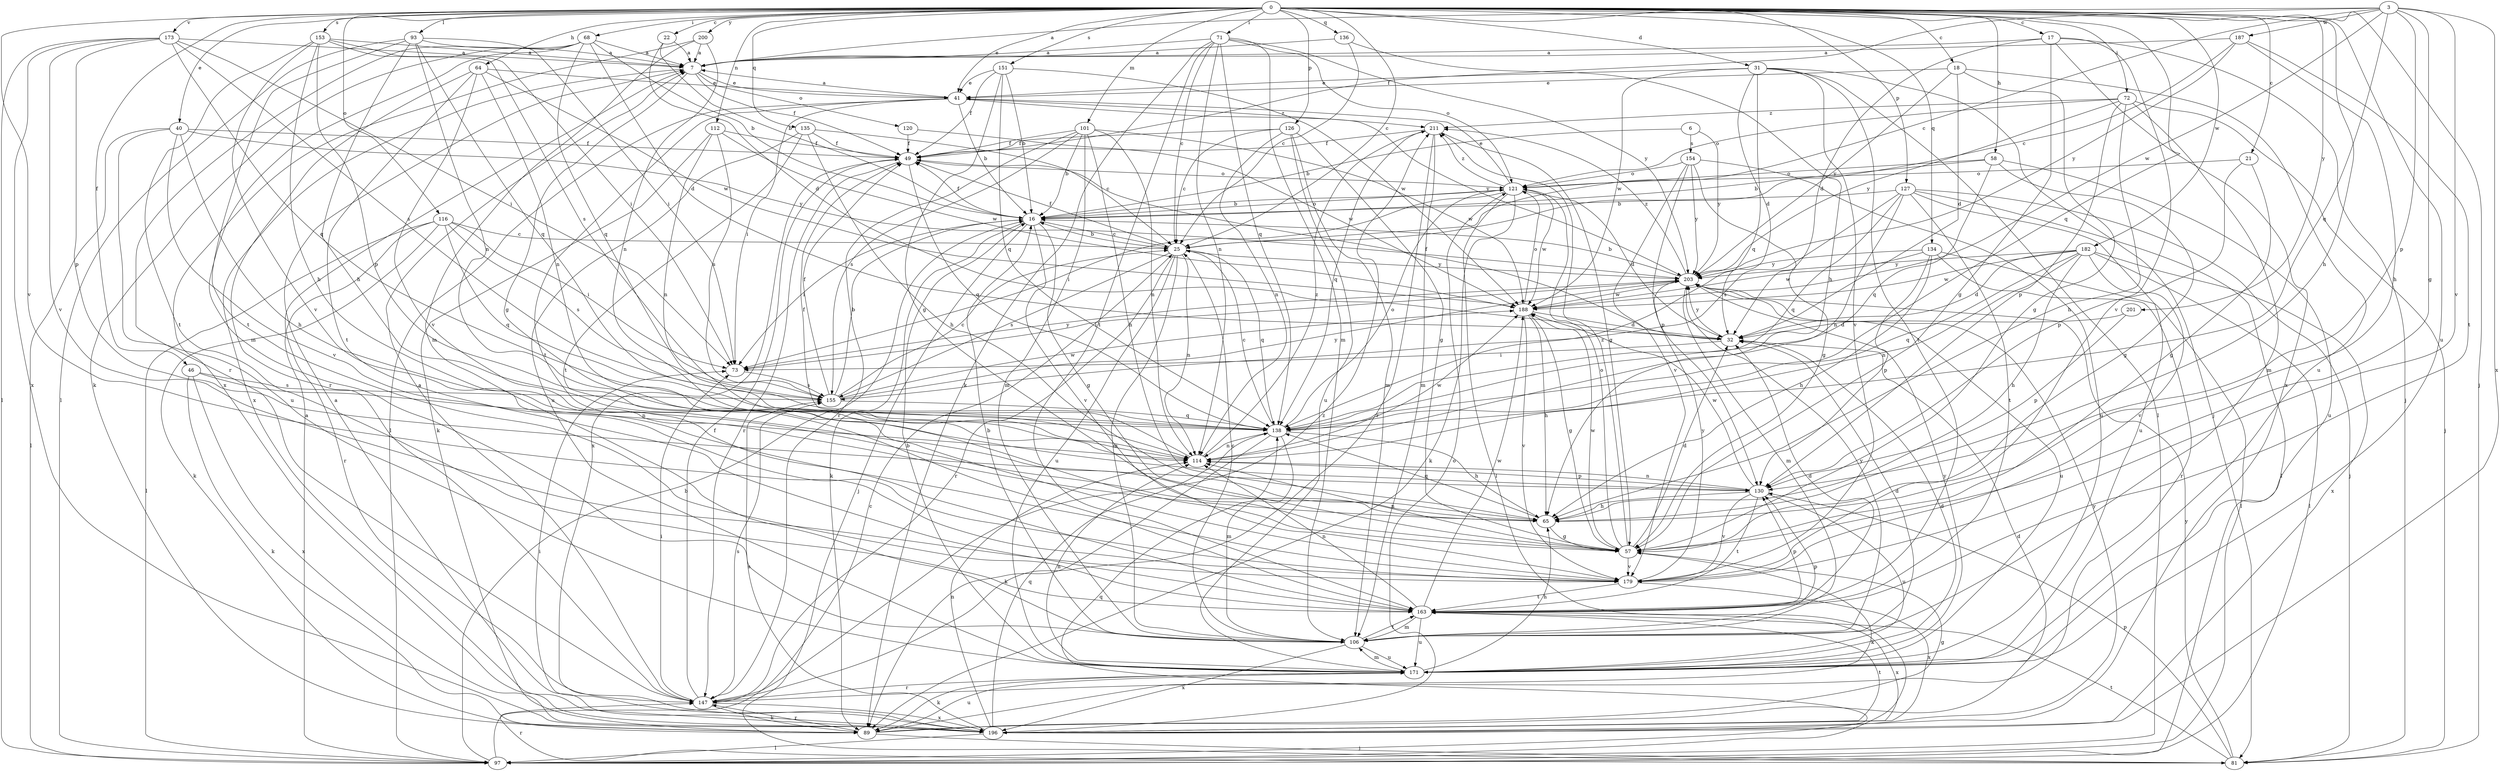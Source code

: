 strict digraph  {
0;
3;
6;
7;
16;
17;
18;
21;
22;
25;
31;
32;
40;
41;
46;
49;
57;
58;
64;
65;
68;
71;
72;
73;
81;
89;
93;
97;
101;
106;
112;
114;
116;
120;
121;
126;
127;
130;
134;
135;
136;
138;
147;
151;
153;
154;
155;
163;
171;
173;
179;
182;
187;
188;
196;
200;
201;
203;
211;
0 -> 17  [label=c];
0 -> 18  [label=c];
0 -> 21  [label=c];
0 -> 22  [label=c];
0 -> 25  [label=c];
0 -> 31  [label=d];
0 -> 40  [label=e];
0 -> 41  [label=e];
0 -> 46  [label=f];
0 -> 58  [label=h];
0 -> 64  [label=h];
0 -> 65  [label=h];
0 -> 68  [label=i];
0 -> 71  [label=i];
0 -> 72  [label=i];
0 -> 81  [label=j];
0 -> 93  [label=l];
0 -> 101  [label=m];
0 -> 112  [label=n];
0 -> 116  [label=o];
0 -> 126  [label=p];
0 -> 127  [label=p];
0 -> 134  [label=q];
0 -> 135  [label=q];
0 -> 136  [label=q];
0 -> 138  [label=q];
0 -> 151  [label=s];
0 -> 153  [label=s];
0 -> 171  [label=u];
0 -> 173  [label=v];
0 -> 179  [label=v];
0 -> 182  [label=w];
0 -> 200  [label=y];
0 -> 201  [label=y];
3 -> 7  [label=a];
3 -> 25  [label=c];
3 -> 49  [label=f];
3 -> 57  [label=g];
3 -> 130  [label=p];
3 -> 138  [label=q];
3 -> 179  [label=v];
3 -> 187  [label=w];
3 -> 188  [label=w];
3 -> 196  [label=x];
6 -> 16  [label=b];
6 -> 154  [label=s];
6 -> 203  [label=y];
7 -> 41  [label=e];
7 -> 49  [label=f];
7 -> 57  [label=g];
7 -> 120  [label=o];
7 -> 196  [label=x];
16 -> 25  [label=c];
16 -> 49  [label=f];
16 -> 57  [label=g];
16 -> 73  [label=i];
16 -> 81  [label=j];
16 -> 89  [label=k];
16 -> 121  [label=o];
16 -> 179  [label=v];
17 -> 7  [label=a];
17 -> 32  [label=d];
17 -> 57  [label=g];
17 -> 81  [label=j];
17 -> 179  [label=v];
17 -> 196  [label=x];
18 -> 32  [label=d];
18 -> 41  [label=e];
18 -> 57  [label=g];
18 -> 171  [label=u];
18 -> 203  [label=y];
21 -> 57  [label=g];
21 -> 121  [label=o];
21 -> 130  [label=p];
22 -> 7  [label=a];
22 -> 16  [label=b];
22 -> 32  [label=d];
25 -> 16  [label=b];
25 -> 49  [label=f];
25 -> 106  [label=m];
25 -> 114  [label=n];
25 -> 138  [label=q];
25 -> 147  [label=r];
25 -> 155  [label=s];
25 -> 171  [label=u];
25 -> 203  [label=y];
31 -> 32  [label=d];
31 -> 41  [label=e];
31 -> 81  [label=j];
31 -> 97  [label=l];
31 -> 138  [label=q];
31 -> 163  [label=t];
31 -> 179  [label=v];
31 -> 188  [label=w];
32 -> 49  [label=f];
32 -> 73  [label=i];
32 -> 203  [label=y];
40 -> 49  [label=f];
40 -> 65  [label=h];
40 -> 97  [label=l];
40 -> 171  [label=u];
40 -> 179  [label=v];
40 -> 203  [label=y];
41 -> 7  [label=a];
41 -> 16  [label=b];
41 -> 73  [label=i];
41 -> 97  [label=l];
41 -> 163  [label=t];
41 -> 203  [label=y];
41 -> 211  [label=z];
46 -> 89  [label=k];
46 -> 114  [label=n];
46 -> 155  [label=s];
46 -> 196  [label=x];
49 -> 121  [label=o];
49 -> 138  [label=q];
49 -> 147  [label=r];
49 -> 196  [label=x];
57 -> 32  [label=d];
57 -> 89  [label=k];
57 -> 114  [label=n];
57 -> 121  [label=o];
57 -> 179  [label=v];
57 -> 188  [label=w];
57 -> 211  [label=z];
58 -> 16  [label=b];
58 -> 57  [label=g];
58 -> 121  [label=o];
58 -> 138  [label=q];
58 -> 171  [label=u];
64 -> 41  [label=e];
64 -> 114  [label=n];
64 -> 147  [label=r];
64 -> 163  [label=t];
64 -> 179  [label=v];
64 -> 188  [label=w];
65 -> 57  [label=g];
65 -> 138  [label=q];
68 -> 7  [label=a];
68 -> 16  [label=b];
68 -> 32  [label=d];
68 -> 89  [label=k];
68 -> 106  [label=m];
68 -> 138  [label=q];
68 -> 147  [label=r];
71 -> 7  [label=a];
71 -> 25  [label=c];
71 -> 89  [label=k];
71 -> 106  [label=m];
71 -> 114  [label=n];
71 -> 121  [label=o];
71 -> 138  [label=q];
71 -> 163  [label=t];
71 -> 203  [label=y];
72 -> 65  [label=h];
72 -> 81  [label=j];
72 -> 106  [label=m];
72 -> 121  [label=o];
72 -> 130  [label=p];
72 -> 203  [label=y];
72 -> 211  [label=z];
73 -> 155  [label=s];
73 -> 203  [label=y];
81 -> 130  [label=p];
81 -> 147  [label=r];
81 -> 163  [label=t];
81 -> 203  [label=y];
89 -> 32  [label=d];
89 -> 57  [label=g];
89 -> 81  [label=j];
89 -> 147  [label=r];
89 -> 171  [label=u];
93 -> 7  [label=a];
93 -> 65  [label=h];
93 -> 73  [label=i];
93 -> 97  [label=l];
93 -> 114  [label=n];
93 -> 138  [label=q];
93 -> 163  [label=t];
97 -> 7  [label=a];
97 -> 16  [label=b];
97 -> 25  [label=c];
97 -> 138  [label=q];
101 -> 16  [label=b];
101 -> 49  [label=f];
101 -> 65  [label=h];
101 -> 106  [label=m];
101 -> 114  [label=n];
101 -> 147  [label=r];
101 -> 155  [label=s];
101 -> 188  [label=w];
106 -> 16  [label=b];
106 -> 25  [label=c];
106 -> 32  [label=d];
106 -> 130  [label=p];
106 -> 163  [label=t];
106 -> 171  [label=u];
106 -> 196  [label=x];
106 -> 203  [label=y];
112 -> 49  [label=f];
112 -> 89  [label=k];
112 -> 114  [label=n];
112 -> 155  [label=s];
112 -> 188  [label=w];
114 -> 49  [label=f];
114 -> 130  [label=p];
114 -> 188  [label=w];
114 -> 211  [label=z];
116 -> 25  [label=c];
116 -> 73  [label=i];
116 -> 89  [label=k];
116 -> 97  [label=l];
116 -> 138  [label=q];
116 -> 147  [label=r];
116 -> 155  [label=s];
120 -> 49  [label=f];
120 -> 188  [label=w];
121 -> 16  [label=b];
121 -> 32  [label=d];
121 -> 41  [label=e];
121 -> 73  [label=i];
121 -> 89  [label=k];
121 -> 97  [label=l];
121 -> 188  [label=w];
121 -> 211  [label=z];
126 -> 25  [label=c];
126 -> 49  [label=f];
126 -> 57  [label=g];
126 -> 106  [label=m];
126 -> 114  [label=n];
126 -> 171  [label=u];
127 -> 16  [label=b];
127 -> 81  [label=j];
127 -> 97  [label=l];
127 -> 114  [label=n];
127 -> 138  [label=q];
127 -> 155  [label=s];
127 -> 163  [label=t];
127 -> 171  [label=u];
130 -> 65  [label=h];
130 -> 114  [label=n];
130 -> 163  [label=t];
130 -> 171  [label=u];
130 -> 179  [label=v];
130 -> 188  [label=w];
134 -> 65  [label=h];
134 -> 97  [label=l];
134 -> 130  [label=p];
134 -> 147  [label=r];
134 -> 188  [label=w];
134 -> 203  [label=y];
135 -> 25  [label=c];
135 -> 49  [label=f];
135 -> 65  [label=h];
135 -> 163  [label=t];
135 -> 171  [label=u];
136 -> 7  [label=a];
136 -> 25  [label=c];
136 -> 65  [label=h];
138 -> 25  [label=c];
138 -> 65  [label=h];
138 -> 89  [label=k];
138 -> 106  [label=m];
138 -> 114  [label=n];
138 -> 121  [label=o];
147 -> 7  [label=a];
147 -> 49  [label=f];
147 -> 73  [label=i];
147 -> 89  [label=k];
147 -> 155  [label=s];
147 -> 196  [label=x];
147 -> 211  [label=z];
151 -> 16  [label=b];
151 -> 41  [label=e];
151 -> 49  [label=f];
151 -> 57  [label=g];
151 -> 138  [label=q];
151 -> 188  [label=w];
153 -> 7  [label=a];
153 -> 65  [label=h];
153 -> 73  [label=i];
153 -> 130  [label=p];
153 -> 155  [label=s];
153 -> 163  [label=t];
153 -> 179  [label=v];
154 -> 57  [label=g];
154 -> 121  [label=o];
154 -> 130  [label=p];
154 -> 171  [label=u];
154 -> 179  [label=v];
154 -> 203  [label=y];
155 -> 16  [label=b];
155 -> 25  [label=c];
155 -> 49  [label=f];
155 -> 138  [label=q];
155 -> 188  [label=w];
155 -> 203  [label=y];
163 -> 32  [label=d];
163 -> 106  [label=m];
163 -> 114  [label=n];
163 -> 130  [label=p];
163 -> 171  [label=u];
163 -> 188  [label=w];
163 -> 196  [label=x];
171 -> 16  [label=b];
171 -> 32  [label=d];
171 -> 65  [label=h];
171 -> 89  [label=k];
171 -> 106  [label=m];
171 -> 114  [label=n];
171 -> 147  [label=r];
171 -> 203  [label=y];
173 -> 7  [label=a];
173 -> 73  [label=i];
173 -> 97  [label=l];
173 -> 130  [label=p];
173 -> 138  [label=q];
173 -> 155  [label=s];
173 -> 179  [label=v];
173 -> 196  [label=x];
179 -> 163  [label=t];
179 -> 196  [label=x];
179 -> 203  [label=y];
182 -> 32  [label=d];
182 -> 65  [label=h];
182 -> 97  [label=l];
182 -> 114  [label=n];
182 -> 138  [label=q];
182 -> 179  [label=v];
182 -> 188  [label=w];
182 -> 196  [label=x];
182 -> 203  [label=y];
187 -> 7  [label=a];
187 -> 25  [label=c];
187 -> 65  [label=h];
187 -> 163  [label=t];
187 -> 203  [label=y];
188 -> 32  [label=d];
188 -> 57  [label=g];
188 -> 65  [label=h];
188 -> 121  [label=o];
188 -> 179  [label=v];
196 -> 7  [label=a];
196 -> 73  [label=i];
196 -> 97  [label=l];
196 -> 114  [label=n];
196 -> 121  [label=o];
196 -> 138  [label=q];
196 -> 155  [label=s];
196 -> 163  [label=t];
196 -> 203  [label=y];
200 -> 7  [label=a];
200 -> 106  [label=m];
200 -> 114  [label=n];
200 -> 196  [label=x];
201 -> 32  [label=d];
201 -> 130  [label=p];
203 -> 16  [label=b];
203 -> 73  [label=i];
203 -> 106  [label=m];
203 -> 171  [label=u];
203 -> 188  [label=w];
203 -> 211  [label=z];
211 -> 49  [label=f];
211 -> 57  [label=g];
211 -> 106  [label=m];
211 -> 138  [label=q];
211 -> 147  [label=r];
}
